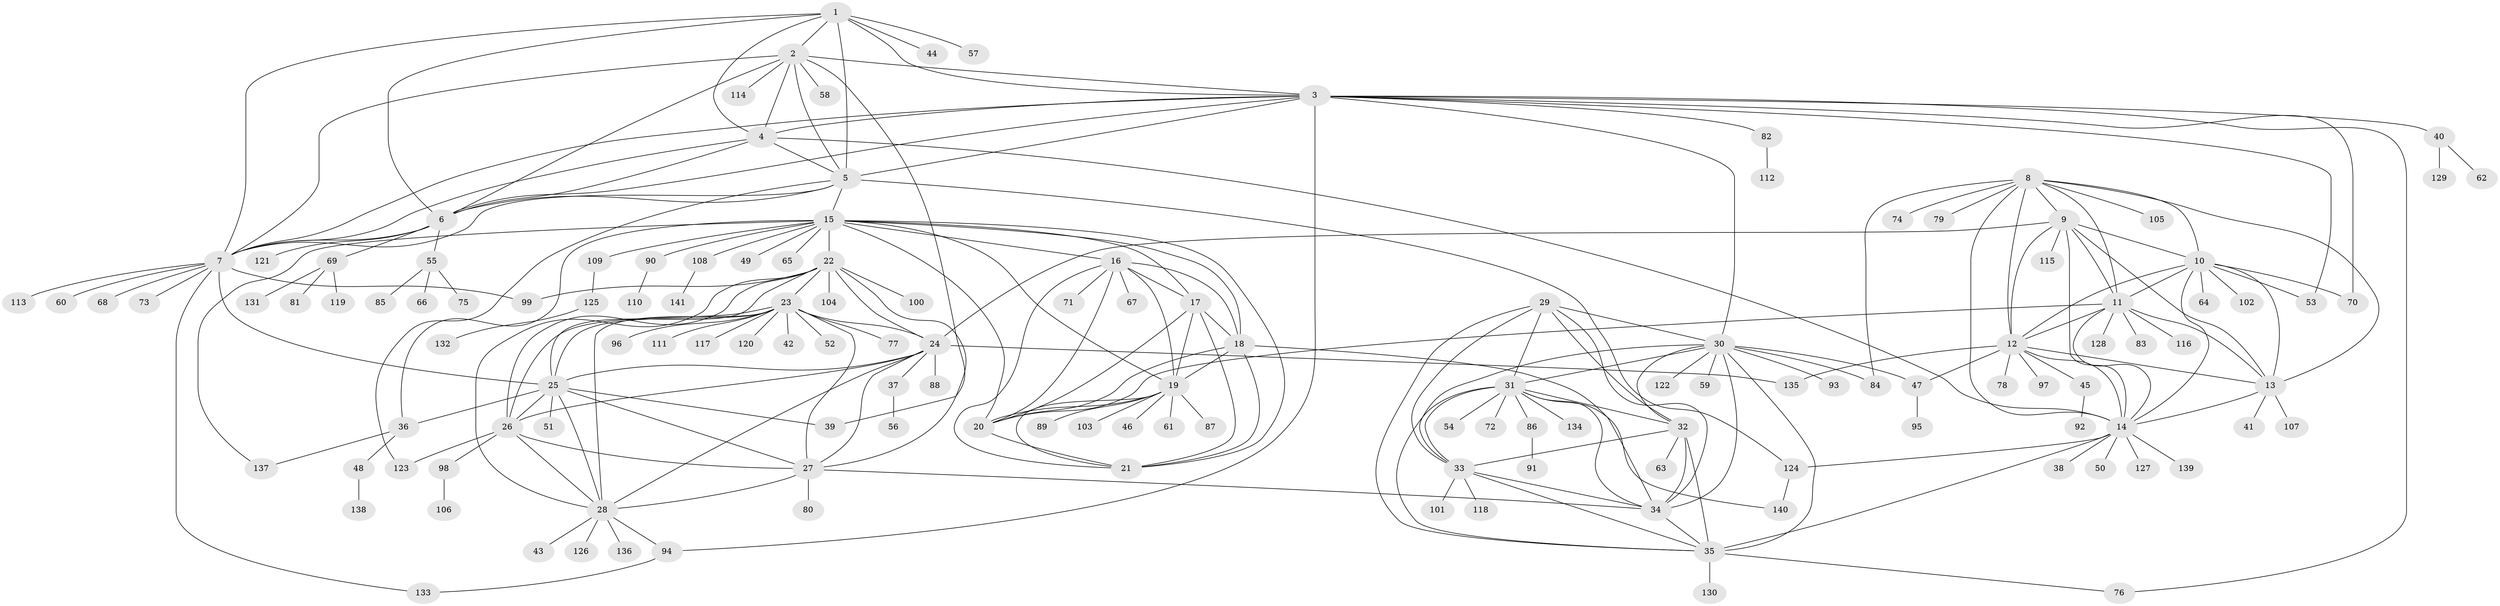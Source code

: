 // Generated by graph-tools (version 1.1) at 2025/55/03/09/25 04:55:21]
// undirected, 141 vertices, 236 edges
graph export_dot {
graph [start="1"]
  node [color=gray90,style=filled];
  1;
  2;
  3;
  4;
  5;
  6;
  7;
  8;
  9;
  10;
  11;
  12;
  13;
  14;
  15;
  16;
  17;
  18;
  19;
  20;
  21;
  22;
  23;
  24;
  25;
  26;
  27;
  28;
  29;
  30;
  31;
  32;
  33;
  34;
  35;
  36;
  37;
  38;
  39;
  40;
  41;
  42;
  43;
  44;
  45;
  46;
  47;
  48;
  49;
  50;
  51;
  52;
  53;
  54;
  55;
  56;
  57;
  58;
  59;
  60;
  61;
  62;
  63;
  64;
  65;
  66;
  67;
  68;
  69;
  70;
  71;
  72;
  73;
  74;
  75;
  76;
  77;
  78;
  79;
  80;
  81;
  82;
  83;
  84;
  85;
  86;
  87;
  88;
  89;
  90;
  91;
  92;
  93;
  94;
  95;
  96;
  97;
  98;
  99;
  100;
  101;
  102;
  103;
  104;
  105;
  106;
  107;
  108;
  109;
  110;
  111;
  112;
  113;
  114;
  115;
  116;
  117;
  118;
  119;
  120;
  121;
  122;
  123;
  124;
  125;
  126;
  127;
  128;
  129;
  130;
  131;
  132;
  133;
  134;
  135;
  136;
  137;
  138;
  139;
  140;
  141;
  1 -- 2;
  1 -- 3;
  1 -- 4;
  1 -- 5;
  1 -- 6;
  1 -- 7;
  1 -- 44;
  1 -- 57;
  2 -- 3;
  2 -- 4;
  2 -- 5;
  2 -- 6;
  2 -- 7;
  2 -- 39;
  2 -- 58;
  2 -- 114;
  3 -- 4;
  3 -- 5;
  3 -- 6;
  3 -- 7;
  3 -- 30;
  3 -- 40;
  3 -- 53;
  3 -- 70;
  3 -- 76;
  3 -- 82;
  3 -- 94;
  4 -- 5;
  4 -- 6;
  4 -- 7;
  4 -- 14;
  5 -- 6;
  5 -- 7;
  5 -- 15;
  5 -- 123;
  5 -- 124;
  6 -- 7;
  6 -- 55;
  6 -- 69;
  6 -- 121;
  7 -- 25;
  7 -- 60;
  7 -- 68;
  7 -- 73;
  7 -- 99;
  7 -- 113;
  7 -- 133;
  8 -- 9;
  8 -- 10;
  8 -- 11;
  8 -- 12;
  8 -- 13;
  8 -- 14;
  8 -- 74;
  8 -- 79;
  8 -- 84;
  8 -- 105;
  9 -- 10;
  9 -- 11;
  9 -- 12;
  9 -- 13;
  9 -- 14;
  9 -- 24;
  9 -- 115;
  10 -- 11;
  10 -- 12;
  10 -- 13;
  10 -- 14;
  10 -- 53;
  10 -- 64;
  10 -- 70;
  10 -- 102;
  11 -- 12;
  11 -- 13;
  11 -- 14;
  11 -- 20;
  11 -- 83;
  11 -- 116;
  11 -- 128;
  12 -- 13;
  12 -- 14;
  12 -- 45;
  12 -- 47;
  12 -- 78;
  12 -- 97;
  12 -- 135;
  13 -- 14;
  13 -- 41;
  13 -- 107;
  14 -- 35;
  14 -- 38;
  14 -- 50;
  14 -- 124;
  14 -- 127;
  14 -- 139;
  15 -- 16;
  15 -- 17;
  15 -- 18;
  15 -- 19;
  15 -- 20;
  15 -- 21;
  15 -- 22;
  15 -- 36;
  15 -- 49;
  15 -- 65;
  15 -- 90;
  15 -- 108;
  15 -- 109;
  15 -- 137;
  16 -- 17;
  16 -- 18;
  16 -- 19;
  16 -- 20;
  16 -- 21;
  16 -- 67;
  16 -- 71;
  17 -- 18;
  17 -- 19;
  17 -- 20;
  17 -- 21;
  18 -- 19;
  18 -- 20;
  18 -- 21;
  18 -- 34;
  19 -- 20;
  19 -- 21;
  19 -- 46;
  19 -- 61;
  19 -- 87;
  19 -- 89;
  19 -- 103;
  20 -- 21;
  22 -- 23;
  22 -- 24;
  22 -- 25;
  22 -- 26;
  22 -- 27;
  22 -- 28;
  22 -- 99;
  22 -- 100;
  22 -- 104;
  23 -- 24;
  23 -- 25;
  23 -- 26;
  23 -- 27;
  23 -- 28;
  23 -- 42;
  23 -- 52;
  23 -- 77;
  23 -- 96;
  23 -- 111;
  23 -- 117;
  23 -- 120;
  24 -- 25;
  24 -- 26;
  24 -- 27;
  24 -- 28;
  24 -- 37;
  24 -- 88;
  24 -- 135;
  25 -- 26;
  25 -- 27;
  25 -- 28;
  25 -- 36;
  25 -- 39;
  25 -- 51;
  26 -- 27;
  26 -- 28;
  26 -- 98;
  26 -- 123;
  27 -- 28;
  27 -- 34;
  27 -- 80;
  28 -- 43;
  28 -- 94;
  28 -- 126;
  28 -- 136;
  29 -- 30;
  29 -- 31;
  29 -- 32;
  29 -- 33;
  29 -- 34;
  29 -- 35;
  30 -- 31;
  30 -- 32;
  30 -- 33;
  30 -- 34;
  30 -- 35;
  30 -- 47;
  30 -- 59;
  30 -- 84;
  30 -- 93;
  30 -- 122;
  31 -- 32;
  31 -- 33;
  31 -- 34;
  31 -- 35;
  31 -- 54;
  31 -- 72;
  31 -- 86;
  31 -- 134;
  31 -- 140;
  32 -- 33;
  32 -- 34;
  32 -- 35;
  32 -- 63;
  33 -- 34;
  33 -- 35;
  33 -- 101;
  33 -- 118;
  34 -- 35;
  35 -- 76;
  35 -- 130;
  36 -- 48;
  36 -- 137;
  37 -- 56;
  40 -- 62;
  40 -- 129;
  45 -- 92;
  47 -- 95;
  48 -- 138;
  55 -- 66;
  55 -- 75;
  55 -- 85;
  69 -- 81;
  69 -- 119;
  69 -- 131;
  82 -- 112;
  86 -- 91;
  90 -- 110;
  94 -- 133;
  98 -- 106;
  108 -- 141;
  109 -- 125;
  124 -- 140;
  125 -- 132;
}

